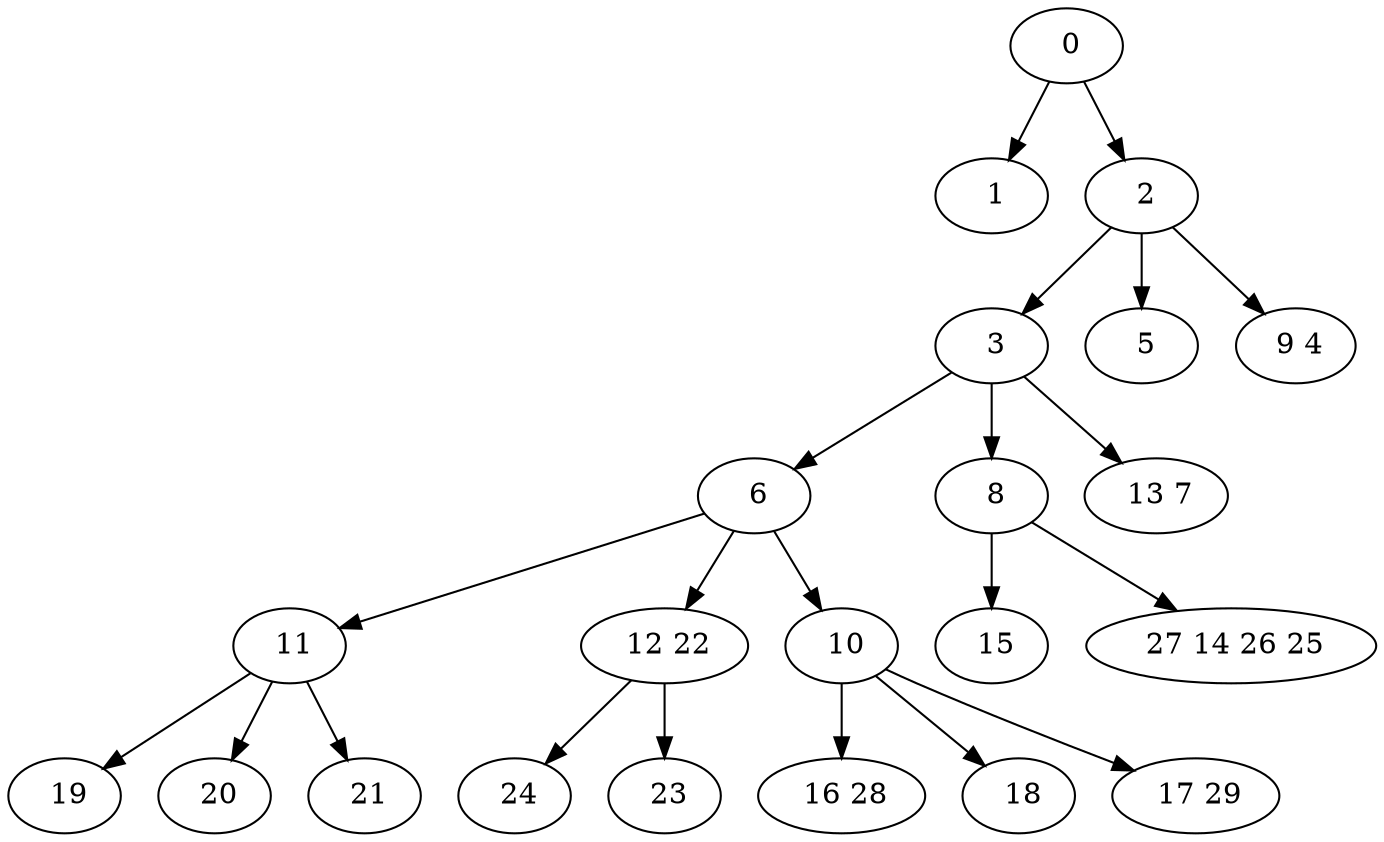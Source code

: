 digraph mytree {
" 0" -> " 1";
" 0" -> " 2";
" 1";
" 2" -> " 3";
" 2" -> " 5";
" 2" -> " 9 4";
" 3" -> " 6";
" 3" -> " 8";
" 3" -> " 13 7";
" 5";
" 9 4";
" 6" -> " 11";
" 6" -> " 12 22";
" 6" -> " 10";
" 8" -> " 15";
" 8" -> " 27 14 26 25";
" 13 7";
" 11" -> " 19";
" 11" -> " 20";
" 11" -> " 21";
" 12 22" -> " 24";
" 12 22" -> " 23";
" 16 28";
" 10" -> " 16 28";
" 10" -> " 18";
" 10" -> " 17 29";
" 15";
" 27 14 26 25";
" 19";
" 20";
" 21";
" 24";
" 18";
" 17 29";
" 23";
}
